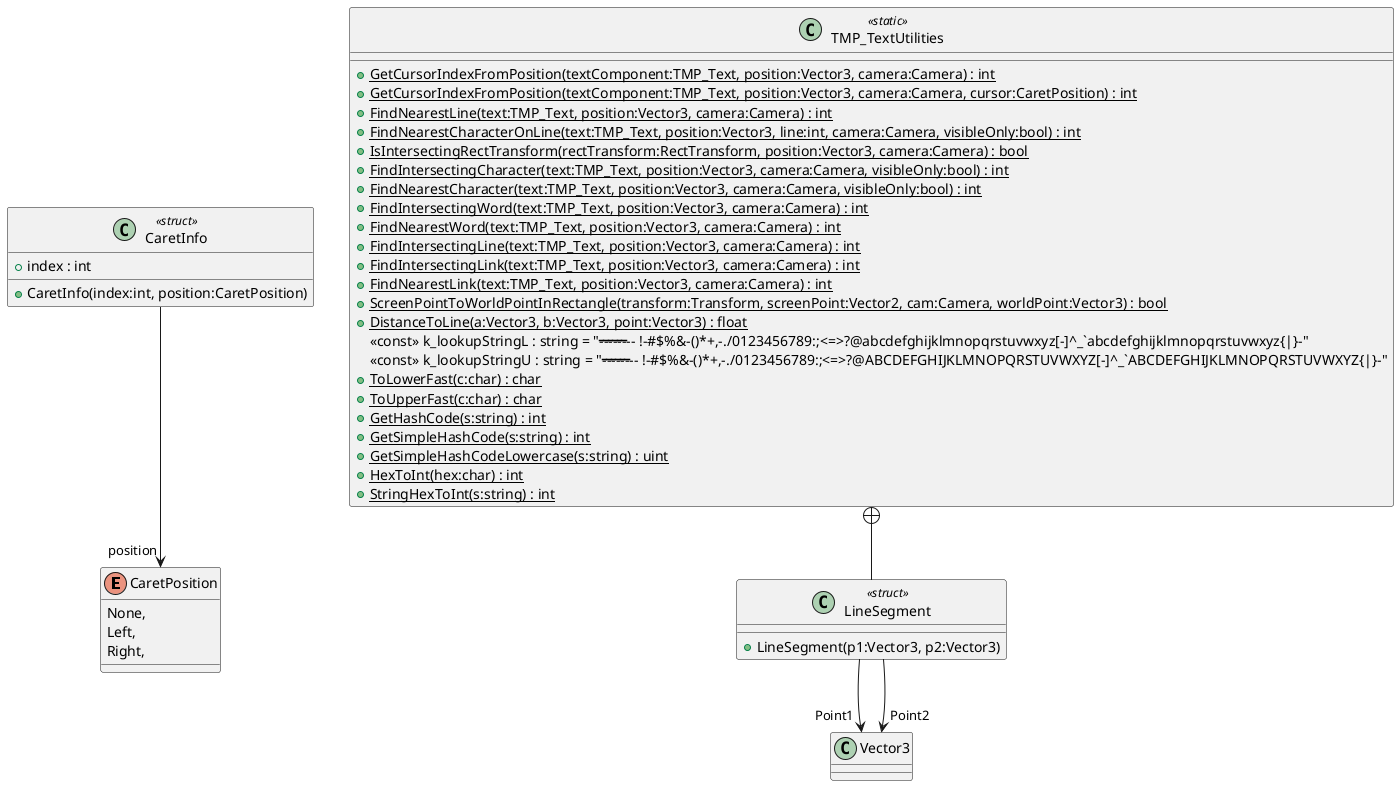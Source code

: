 @startuml
enum CaretPosition {
    None,
    Left,
    Right,
}
class CaretInfo <<struct>> {
    + index : int
    + CaretInfo(index:int, position:CaretPosition)
}
class TMP_TextUtilities <<static>> {
    + {static} GetCursorIndexFromPosition(textComponent:TMP_Text, position:Vector3, camera:Camera) : int
    + {static} GetCursorIndexFromPosition(textComponent:TMP_Text, position:Vector3, camera:Camera, cursor:CaretPosition) : int
    + {static} FindNearestLine(text:TMP_Text, position:Vector3, camera:Camera) : int
    + {static} FindNearestCharacterOnLine(text:TMP_Text, position:Vector3, line:int, camera:Camera, visibleOnly:bool) : int
    + {static} IsIntersectingRectTransform(rectTransform:RectTransform, position:Vector3, camera:Camera) : bool
    + {static} FindIntersectingCharacter(text:TMP_Text, position:Vector3, camera:Camera, visibleOnly:bool) : int
    + {static} FindNearestCharacter(text:TMP_Text, position:Vector3, camera:Camera, visibleOnly:bool) : int
    + {static} FindIntersectingWord(text:TMP_Text, position:Vector3, camera:Camera) : int
    + {static} FindNearestWord(text:TMP_Text, position:Vector3, camera:Camera) : int
    + {static} FindIntersectingLine(text:TMP_Text, position:Vector3, camera:Camera) : int
    + {static} FindIntersectingLink(text:TMP_Text, position:Vector3, camera:Camera) : int
    + {static} FindNearestLink(text:TMP_Text, position:Vector3, camera:Camera) : int
    + {static} ScreenPointToWorldPointInRectangle(transform:Transform, screenPoint:Vector2, cam:Camera, worldPoint:Vector3) : bool
    + {static} DistanceToLine(a:Vector3, b:Vector3, point:Vector3) : float
    <<const>> k_lookupStringL : string = "-------------------------------- !-#$%&-()*+,-./0123456789:;<=>?@abcdefghijklmnopqrstuvwxyz[-]^_`abcdefghijklmnopqrstuvwxyz{|}~-"
    <<const>> k_lookupStringU : string = "-------------------------------- !-#$%&-()*+,-./0123456789:;<=>?@ABCDEFGHIJKLMNOPQRSTUVWXYZ[-]^_`ABCDEFGHIJKLMNOPQRSTUVWXYZ{|}~-"
    + {static} ToLowerFast(c:char) : char
    + {static} ToUpperFast(c:char) : char
    + {static} GetHashCode(s:string) : int
    + {static} GetSimpleHashCode(s:string) : int
    + {static} GetSimpleHashCodeLowercase(s:string) : uint
    + {static} HexToInt(hex:char) : int
    + {static} StringHexToInt(s:string) : int
}
class LineSegment <<struct>> {
    + LineSegment(p1:Vector3, p2:Vector3)
}
CaretInfo --> "position" CaretPosition
TMP_TextUtilities +-- LineSegment
LineSegment --> "Point1" Vector3
LineSegment --> "Point2" Vector3
@enduml
